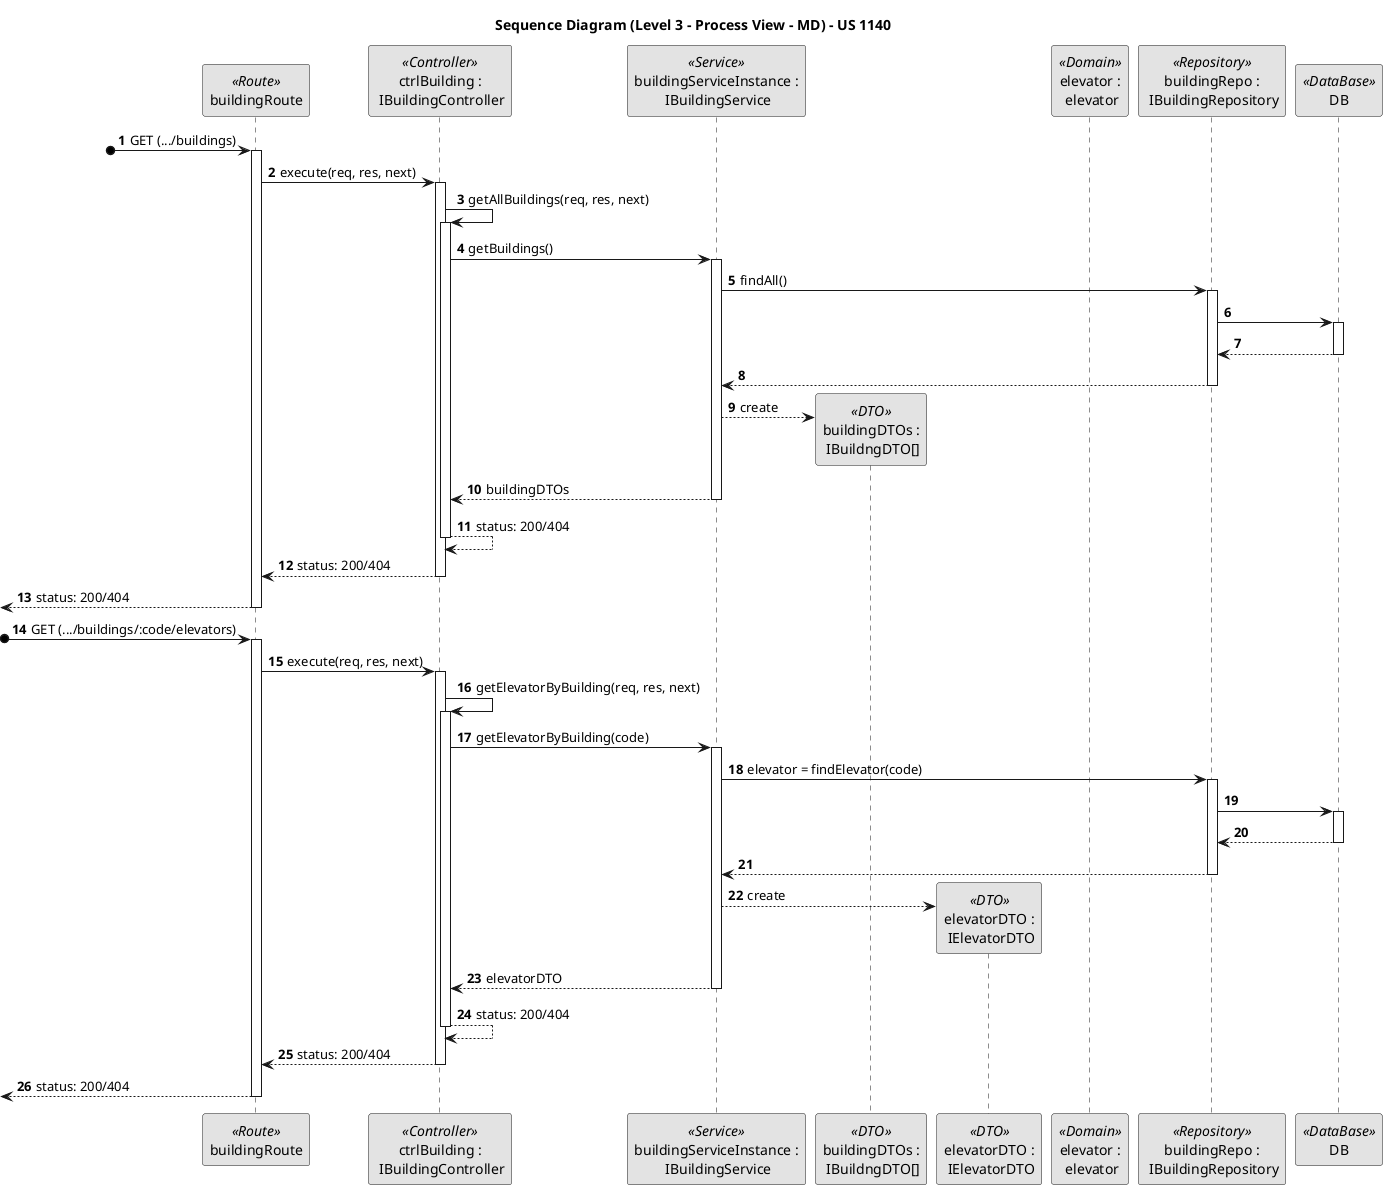 @startuml
skinparam monochrome true
skinparam packageStyle rectangle
skinparam shadowing false

title Sequence Diagram (Level 3 - Process View - MD) - US 1140
autonumber

participant "buildingRoute" as Route <<Route>>
participant "ctrlBuilding :\n IBuildingController" as Controller <<Controller>>
participant "buildingServiceInstance :\n IBuildingService" as Service <<Service>>
participant "buildingDTOs :\n IBuildngDTO[]" as BuildingDTOList <<DTO>>
participant "elevatorDTO :\n IElevatorDTO" as ElevatorDTO <<DTO>>
participant "elevator :\n elevator" as Elevator <<Domain>>
participant "buildingRepo :\n IBuildingRepository" as Repo <<Repository>>
participant "DB" as DB <<DataBase>>

?o-> Route : GET (.../buildings)
activate Route

    Route -> Controller : execute(req, res, next)
    activate Controller
        Controller -> Controller : getAllBuildings(req, res, next)
        activate Controller
            Controller -> Service : getBuildings()

            activate Service
                Service -> Repo : findAll()
                activate Repo
                    Repo -> DB :
                    activate DB
                    DB --> Repo :
                    deactivate DB
                    Repo --> Service :
                deactivate Repo
                Service --> BuildingDTOList** : create
                Service --> Controller : buildingDTOs
            deactivate Service

            Controller --> Controller : status: 200/404
        deactivate Controller
    Controller --> Route : status: 200/404
    deactivate Controller

<-- Route : status: 200/404
deactivate Route

?o-> Route : GET (.../buildings/:code/elevators)
activate Route

    Route -> Controller : execute(req, res, next)
    activate Controller
        Controller -> Controller : getElevatorByBuilding(req, res, next)
        activate Controller
            Controller -> Service : getElevatorByBuilding(code)

            activate Service
                Service -> Repo : elevator = findElevator(code)
                activate Repo
                    Repo -> DB :
                    activate DB
                    DB --> Repo :
                    deactivate DB
                    Repo --> Service :
                deactivate Repo
                Service --> ElevatorDTO** : create
                Service --> Controller : elevatorDTO
            deactivate Service

            Controller --> Controller : status: 200/404
        deactivate Controller
    Controller --> Route : status: 200/404
    deactivate Controller

<-- Route : status: 200/404
deactivate Route

@enduml